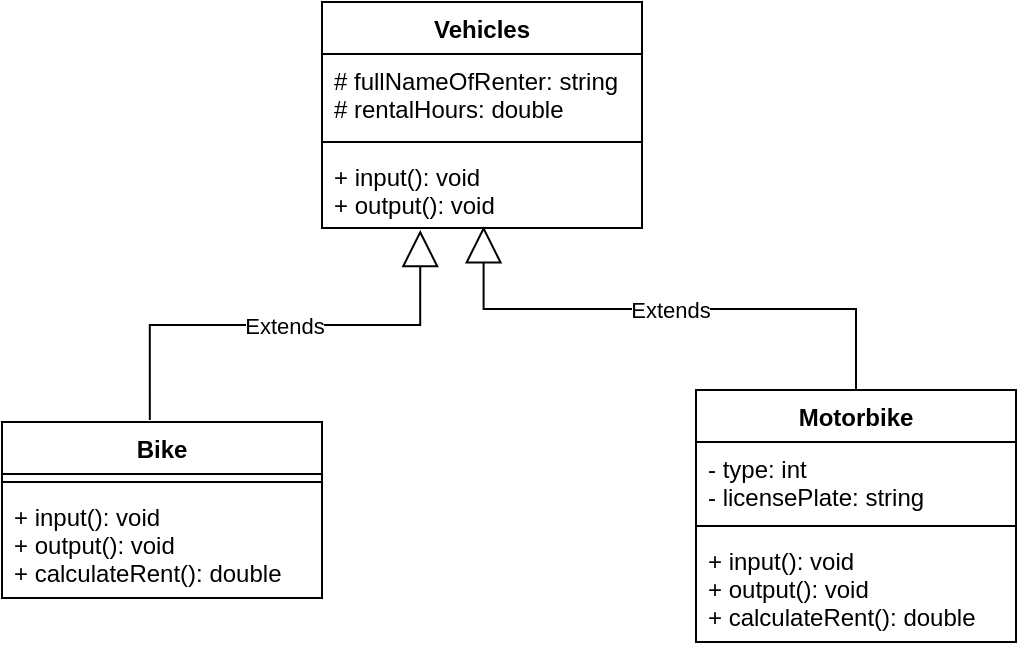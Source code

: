 <mxfile>
    <diagram id="8KwIhDUDJcjA3urzDvAl" name="Page-1">
        <mxGraphModel dx="464" dy="205" grid="0" gridSize="10" guides="1" tooltips="1" connect="1" arrows="1" fold="1" page="1" pageScale="1" pageWidth="827" pageHeight="583" math="0" shadow="0">
            <root>
                <mxCell id="0"/>
                <mxCell id="1" parent="0"/>
                <mxCell id="HgGNJsl3l2MeyT0lScvc-1" value="Vehicles" style="swimlane;fontStyle=1;align=center;verticalAlign=top;childLayout=stackLayout;horizontal=1;startSize=26;horizontalStack=0;resizeParent=1;resizeParentMax=0;resizeLast=0;collapsible=1;marginBottom=0;" parent="1" vertex="1">
                    <mxGeometry x="354" y="66" width="160" height="113" as="geometry"/>
                </mxCell>
                <mxCell id="HgGNJsl3l2MeyT0lScvc-2" value="# fullNameOfRenter: string&#10;# rentalHours: double" style="text;strokeColor=none;fillColor=none;align=left;verticalAlign=top;spacingLeft=4;spacingRight=4;overflow=hidden;rotatable=0;points=[[0,0.5],[1,0.5]];portConstraint=eastwest;" parent="HgGNJsl3l2MeyT0lScvc-1" vertex="1">
                    <mxGeometry y="26" width="160" height="40" as="geometry"/>
                </mxCell>
                <mxCell id="HgGNJsl3l2MeyT0lScvc-3" value="" style="line;strokeWidth=1;fillColor=none;align=left;verticalAlign=middle;spacingTop=-1;spacingLeft=3;spacingRight=3;rotatable=0;labelPosition=right;points=[];portConstraint=eastwest;" parent="HgGNJsl3l2MeyT0lScvc-1" vertex="1">
                    <mxGeometry y="66" width="160" height="8" as="geometry"/>
                </mxCell>
                <mxCell id="HgGNJsl3l2MeyT0lScvc-4" value="+ input(): void&#10;+ output(): void" style="text;strokeColor=none;fillColor=none;align=left;verticalAlign=top;spacingLeft=4;spacingRight=4;overflow=hidden;rotatable=0;points=[[0,0.5],[1,0.5]];portConstraint=eastwest;" parent="HgGNJsl3l2MeyT0lScvc-1" vertex="1">
                    <mxGeometry y="74" width="160" height="39" as="geometry"/>
                </mxCell>
                <mxCell id="HgGNJsl3l2MeyT0lScvc-5" value="Bike" style="swimlane;fontStyle=1;align=center;verticalAlign=top;childLayout=stackLayout;horizontal=1;startSize=26;horizontalStack=0;resizeParent=1;resizeParentMax=0;resizeLast=0;collapsible=1;marginBottom=0;" parent="1" vertex="1">
                    <mxGeometry x="194" y="276" width="160" height="88" as="geometry"/>
                </mxCell>
                <mxCell id="HgGNJsl3l2MeyT0lScvc-7" value="" style="line;strokeWidth=1;fillColor=none;align=left;verticalAlign=middle;spacingTop=-1;spacingLeft=3;spacingRight=3;rotatable=0;labelPosition=right;points=[];portConstraint=eastwest;" parent="HgGNJsl3l2MeyT0lScvc-5" vertex="1">
                    <mxGeometry y="26" width="160" height="8" as="geometry"/>
                </mxCell>
                <mxCell id="HgGNJsl3l2MeyT0lScvc-8" value="+ input(): void&#10;+ output(): void&#10;+ calculateRent(): double" style="text;strokeColor=none;fillColor=none;align=left;verticalAlign=top;spacingLeft=4;spacingRight=4;overflow=hidden;rotatable=0;points=[[0,0.5],[1,0.5]];portConstraint=eastwest;" parent="HgGNJsl3l2MeyT0lScvc-5" vertex="1">
                    <mxGeometry y="34" width="160" height="54" as="geometry"/>
                </mxCell>
                <mxCell id="HgGNJsl3l2MeyT0lScvc-9" value="Motorbike" style="swimlane;fontStyle=1;align=center;verticalAlign=top;childLayout=stackLayout;horizontal=1;startSize=26;horizontalStack=0;resizeParent=1;resizeParentMax=0;resizeLast=0;collapsible=1;marginBottom=0;" parent="1" vertex="1">
                    <mxGeometry x="541" y="260" width="160" height="126" as="geometry"/>
                </mxCell>
                <mxCell id="HgGNJsl3l2MeyT0lScvc-10" value="- type: int&#10;- licensePlate: string" style="text;strokeColor=none;fillColor=none;align=left;verticalAlign=top;spacingLeft=4;spacingRight=4;overflow=hidden;rotatable=0;points=[[0,0.5],[1,0.5]];portConstraint=eastwest;" parent="HgGNJsl3l2MeyT0lScvc-9" vertex="1">
                    <mxGeometry y="26" width="160" height="38" as="geometry"/>
                </mxCell>
                <mxCell id="HgGNJsl3l2MeyT0lScvc-11" value="" style="line;strokeWidth=1;fillColor=none;align=left;verticalAlign=middle;spacingTop=-1;spacingLeft=3;spacingRight=3;rotatable=0;labelPosition=right;points=[];portConstraint=eastwest;" parent="HgGNJsl3l2MeyT0lScvc-9" vertex="1">
                    <mxGeometry y="64" width="160" height="8" as="geometry"/>
                </mxCell>
                <mxCell id="HgGNJsl3l2MeyT0lScvc-12" value="+ input(): void&#10;+ output(): void&#10;+ calculateRent(): double" style="text;strokeColor=none;fillColor=none;align=left;verticalAlign=top;spacingLeft=4;spacingRight=4;overflow=hidden;rotatable=0;points=[[0,0.5],[1,0.5]];portConstraint=eastwest;" parent="HgGNJsl3l2MeyT0lScvc-9" vertex="1">
                    <mxGeometry y="72" width="160" height="54" as="geometry"/>
                </mxCell>
                <mxCell id="HgGNJsl3l2MeyT0lScvc-17" value="Extends" style="endArrow=block;endSize=16;endFill=0;html=1;rounded=0;edgeStyle=orthogonalEdgeStyle;exitX=0.462;exitY=-0.011;exitDx=0;exitDy=0;exitPerimeter=0;entryX=0.307;entryY=1.025;entryDx=0;entryDy=0;entryPerimeter=0;" parent="1" source="HgGNJsl3l2MeyT0lScvc-5" target="HgGNJsl3l2MeyT0lScvc-4" edge="1">
                    <mxGeometry width="160" relative="1" as="geometry">
                        <mxPoint x="229" y="246" as="sourcePoint"/>
                        <mxPoint x="431" y="186" as="targetPoint"/>
                    </mxGeometry>
                </mxCell>
                <mxCell id="HgGNJsl3l2MeyT0lScvc-18" value="Extends" style="endArrow=block;endSize=16;endFill=0;html=1;rounded=0;edgeStyle=orthogonalEdgeStyle;entryX=0.505;entryY=0.978;entryDx=0;entryDy=0;entryPerimeter=0;exitX=0.5;exitY=0;exitDx=0;exitDy=0;" parent="1" source="HgGNJsl3l2MeyT0lScvc-9" target="HgGNJsl3l2MeyT0lScvc-4" edge="1">
                    <mxGeometry width="160" relative="1" as="geometry">
                        <mxPoint x="387" y="214" as="sourcePoint"/>
                        <mxPoint x="547" y="214" as="targetPoint"/>
                    </mxGeometry>
                </mxCell>
            </root>
        </mxGraphModel>
    </diagram>
</mxfile>